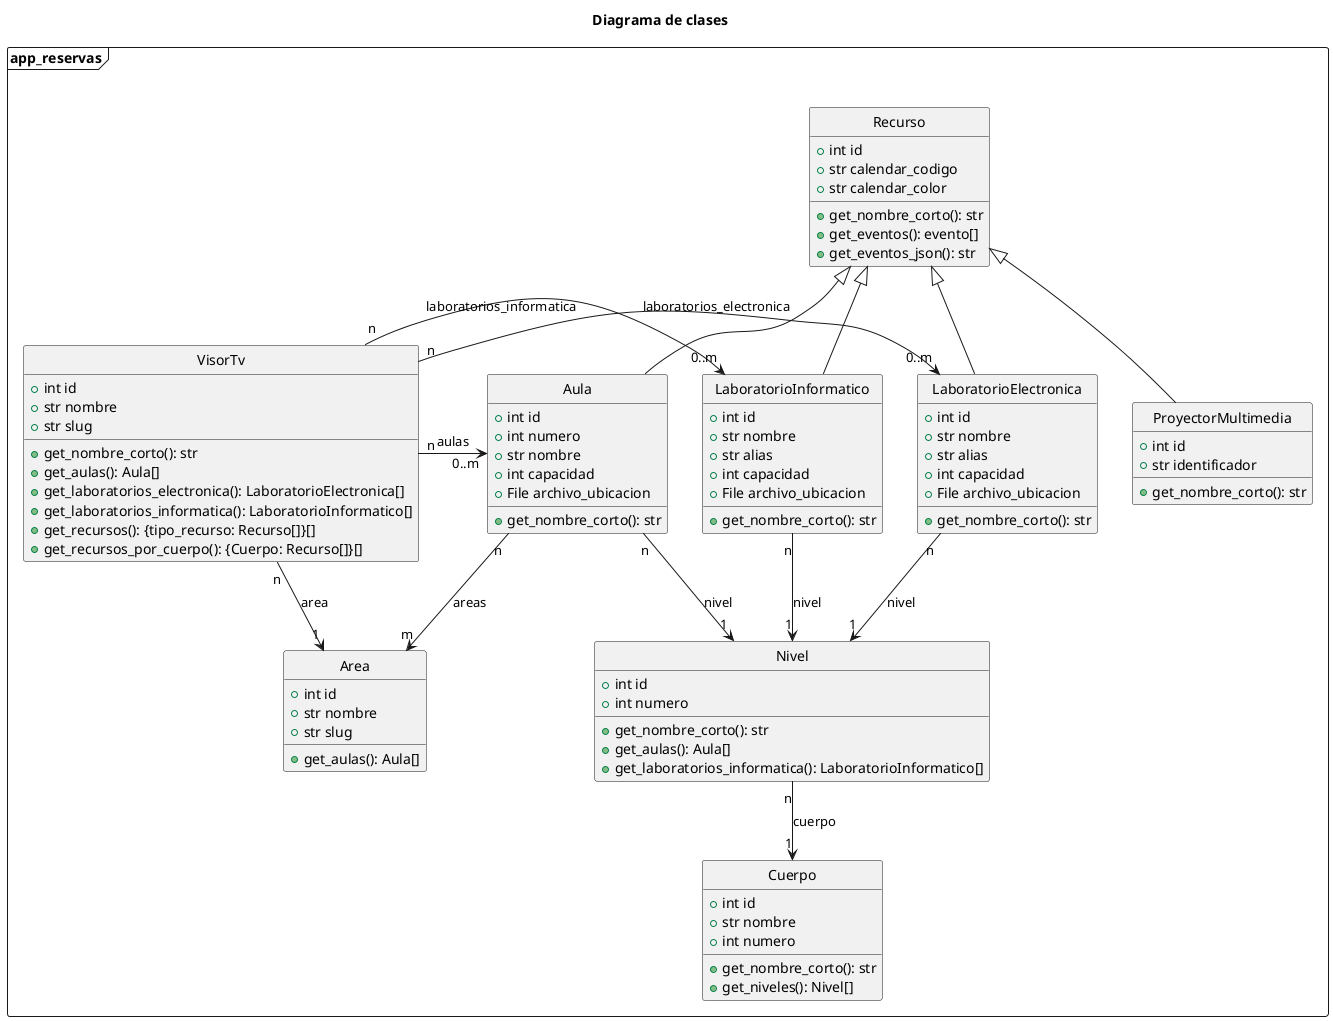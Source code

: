 @startuml diagrama_clases.png

title Diagrama de clases

hide circle

package app_reservas <<Frame>> {
    class Area {
        ' Atributos
        + int id
        + str nombre
        + str slug
        ' Métodos
        + get_aulas(): Aula[]
    }

    class Recurso {
        ' Atributos
        + int id
        + str calendar_codigo
        + str calendar_color
        ' Métodos
        + get_nombre_corto(): str
        + get_eventos(): evento[]
        + get_eventos_json(): str
    }

    class Aula {
        ' Atributos
        + int id
        + int numero
        + str nombre
        + int capacidad
        + File archivo_ubicacion
        ' Métodos
        + get_nombre_corto(): str
    }

    class Cuerpo {
        ' Atributos
        + int id
        + str nombre
        + int numero
        ' Métodos
        + get_nombre_corto(): str
        + get_niveles(): Nivel[]
    }

    class LaboratorioElectronica {
        ' Atributos
        + int id
        + str nombre
        + str alias
        + int capacidad
        + File archivo_ubicacion
        ' Métodos
        + get_nombre_corto(): str
    }

    class LaboratorioInformatico {
        ' Atributos
        + int id
        + str nombre
        + str alias
        + int capacidad
        + File archivo_ubicacion
        ' Métodos
        + get_nombre_corto(): str
    }

    class Nivel {
        ' Atributos
        + int id
        + int numero
        ' Métodos
        + get_nombre_corto(): str
        + get_aulas(): Aula[]
        + get_laboratorios_informatica(): LaboratorioInformatico[]
    }

    class ProyectorMultimedia {
        ' Atributos
        + int id
        + str identificador
        ' Métodos
        + get_nombre_corto(): str
    }

    class VisorTv {
        ' Atributos
        + int id
        + str nombre
        + str slug
        ' Métodos
        + get_nombre_corto(): str
        + get_aulas(): Aula[]
        + get_laboratorios_electronica(): LaboratorioElectronica[]
        + get_laboratorios_informatica(): LaboratorioInformatico[]
        + get_recursos(): {tipo_recurso: Recurso[]}[]
        + get_recursos_por_cuerpo(): {Cuerpo: Recurso[]}[]
    }


    ' Relaciones

    Aula "n" --> "m" Area: areas
    Aula "n" --> "1" Nivel: nivel

    LaboratorioElectronica "n" --> "1" Nivel: nivel
    LaboratorioInformatico "n" --> "1" Nivel: nivel

    Nivel "n" --> "1" Cuerpo: cuerpo

    VisorTv "n" --> "1" Area: area
    VisorTv "n" -> "0..m" Aula: aulas
    VisorTv "n" -> "0..m" LaboratorioElectronica: laboratorios_electronica
    VisorTv "n" -> "0..m" LaboratorioInformatico: laboratorios_informatica


    ' Herencias

    Recurso <|-- Aula
    Recurso <|-- LaboratorioElectronica
    Recurso <|-- LaboratorioInformatico
    Recurso <|-- ProyectorMultimedia
}

@enduml
